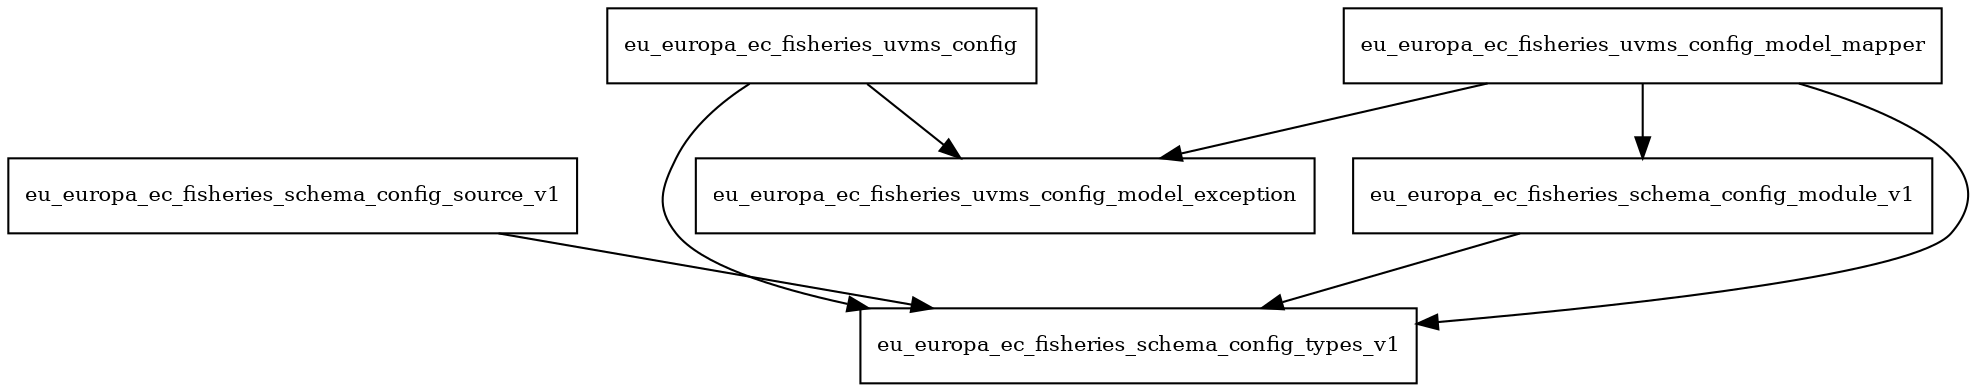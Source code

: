 digraph config_model_2_1_1_package_dependencies {
  node [shape = box, fontsize=10.0];
  eu_europa_ec_fisheries_schema_config_module_v1 -> eu_europa_ec_fisheries_schema_config_types_v1;
  eu_europa_ec_fisheries_schema_config_source_v1 -> eu_europa_ec_fisheries_schema_config_types_v1;
  eu_europa_ec_fisheries_uvms_config -> eu_europa_ec_fisheries_schema_config_types_v1;
  eu_europa_ec_fisheries_uvms_config -> eu_europa_ec_fisheries_uvms_config_model_exception;
  eu_europa_ec_fisheries_uvms_config_model_mapper -> eu_europa_ec_fisheries_schema_config_module_v1;
  eu_europa_ec_fisheries_uvms_config_model_mapper -> eu_europa_ec_fisheries_schema_config_types_v1;
  eu_europa_ec_fisheries_uvms_config_model_mapper -> eu_europa_ec_fisheries_uvms_config_model_exception;
}
